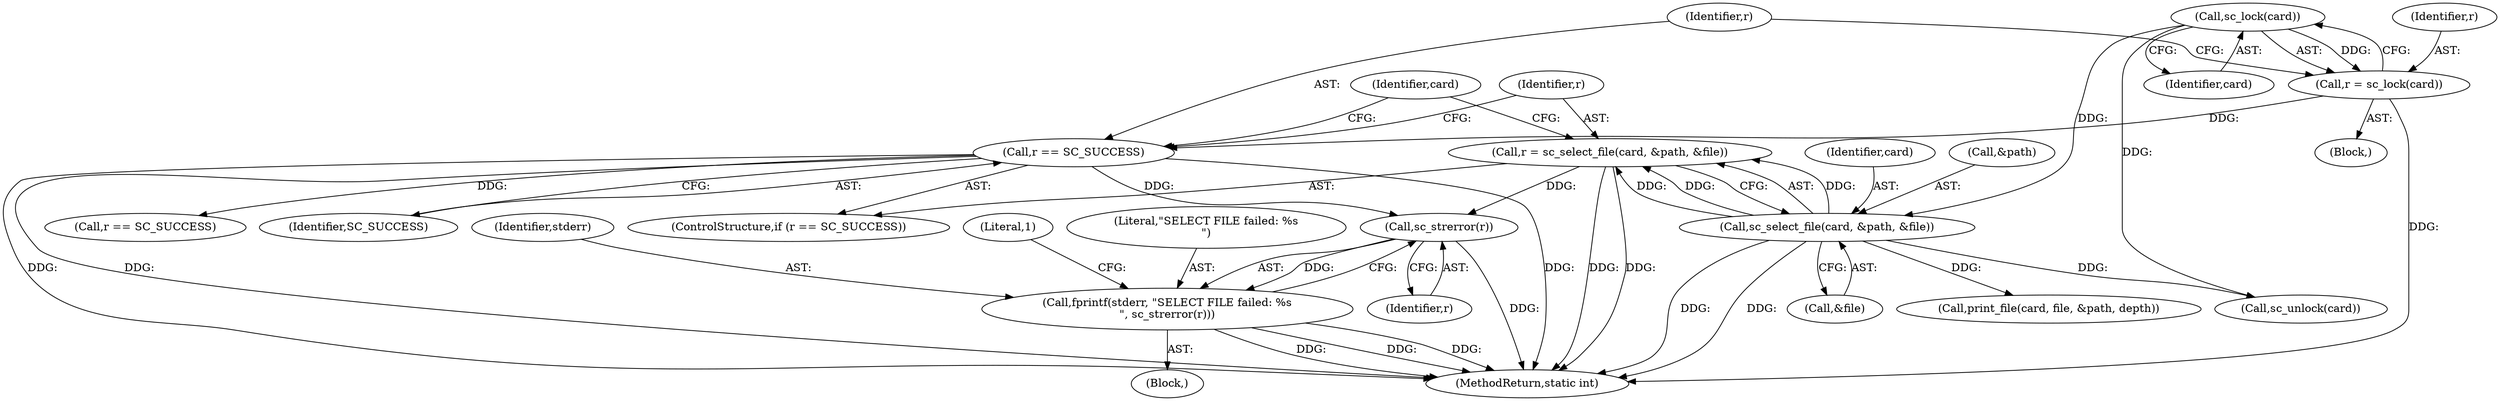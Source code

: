 digraph "0_OpenSC_8fe377e93b4b56060e5bbfb6f3142ceaeca744fa_22@API" {
"1000132" [label="(Call,sc_strerror(r))"];
"1000116" [label="(Call,r = sc_select_file(card, &path, &file))"];
"1000118" [label="(Call,sc_select_file(card, &path, &file))"];
"1000110" [label="(Call,sc_lock(card))"];
"1000113" [label="(Call,r == SC_SUCCESS)"];
"1000108" [label="(Call,r = sc_lock(card))"];
"1000129" [label="(Call,fprintf(stderr, \"SELECT FILE failed: %s\n\", sc_strerror(r)))"];
"1000118" [label="(Call,sc_select_file(card, &path, &file))"];
"1000130" [label="(Identifier,stderr)"];
"1000129" [label="(Call,fprintf(stderr, \"SELECT FILE failed: %s\n\", sc_strerror(r)))"];
"1000111" [label="(Identifier,card)"];
"1000113" [label="(Call,r == SC_SUCCESS)"];
"1000119" [label="(Identifier,card)"];
"1000114" [label="(Identifier,r)"];
"1000160" [label="(Call,r == SC_SUCCESS)"];
"1000244" [label="(MethodReturn,static int)"];
"1000132" [label="(Call,sc_strerror(r))"];
"1000125" [label="(Identifier,card)"];
"1000120" [label="(Call,&path)"];
"1000103" [label="(Block,)"];
"1000122" [label="(Call,&file)"];
"1000115" [label="(Identifier,SC_SUCCESS)"];
"1000117" [label="(Identifier,r)"];
"1000110" [label="(Call,sc_lock(card))"];
"1000135" [label="(Literal,1)"];
"1000124" [label="(Call,sc_unlock(card))"];
"1000128" [label="(Block,)"];
"1000136" [label="(Call,print_file(card, file, &path, depth))"];
"1000116" [label="(Call,r = sc_select_file(card, &path, &file))"];
"1000133" [label="(Identifier,r)"];
"1000109" [label="(Identifier,r)"];
"1000112" [label="(ControlStructure,if (r == SC_SUCCESS))"];
"1000131" [label="(Literal,\"SELECT FILE failed: %s\n\")"];
"1000108" [label="(Call,r = sc_lock(card))"];
"1000132" -> "1000129"  [label="AST: "];
"1000132" -> "1000133"  [label="CFG: "];
"1000133" -> "1000132"  [label="AST: "];
"1000129" -> "1000132"  [label="CFG: "];
"1000132" -> "1000244"  [label="DDG: "];
"1000132" -> "1000129"  [label="DDG: "];
"1000116" -> "1000132"  [label="DDG: "];
"1000113" -> "1000132"  [label="DDG: "];
"1000116" -> "1000112"  [label="AST: "];
"1000116" -> "1000118"  [label="CFG: "];
"1000117" -> "1000116"  [label="AST: "];
"1000118" -> "1000116"  [label="AST: "];
"1000125" -> "1000116"  [label="CFG: "];
"1000116" -> "1000244"  [label="DDG: "];
"1000116" -> "1000244"  [label="DDG: "];
"1000118" -> "1000116"  [label="DDG: "];
"1000118" -> "1000116"  [label="DDG: "];
"1000118" -> "1000116"  [label="DDG: "];
"1000118" -> "1000122"  [label="CFG: "];
"1000119" -> "1000118"  [label="AST: "];
"1000120" -> "1000118"  [label="AST: "];
"1000122" -> "1000118"  [label="AST: "];
"1000118" -> "1000244"  [label="DDG: "];
"1000118" -> "1000244"  [label="DDG: "];
"1000110" -> "1000118"  [label="DDG: "];
"1000118" -> "1000124"  [label="DDG: "];
"1000118" -> "1000136"  [label="DDG: "];
"1000110" -> "1000108"  [label="AST: "];
"1000110" -> "1000111"  [label="CFG: "];
"1000111" -> "1000110"  [label="AST: "];
"1000108" -> "1000110"  [label="CFG: "];
"1000110" -> "1000108"  [label="DDG: "];
"1000110" -> "1000124"  [label="DDG: "];
"1000113" -> "1000112"  [label="AST: "];
"1000113" -> "1000115"  [label="CFG: "];
"1000114" -> "1000113"  [label="AST: "];
"1000115" -> "1000113"  [label="AST: "];
"1000117" -> "1000113"  [label="CFG: "];
"1000125" -> "1000113"  [label="CFG: "];
"1000113" -> "1000244"  [label="DDG: "];
"1000113" -> "1000244"  [label="DDG: "];
"1000113" -> "1000244"  [label="DDG: "];
"1000108" -> "1000113"  [label="DDG: "];
"1000113" -> "1000160"  [label="DDG: "];
"1000108" -> "1000103"  [label="AST: "];
"1000109" -> "1000108"  [label="AST: "];
"1000114" -> "1000108"  [label="CFG: "];
"1000108" -> "1000244"  [label="DDG: "];
"1000129" -> "1000128"  [label="AST: "];
"1000130" -> "1000129"  [label="AST: "];
"1000131" -> "1000129"  [label="AST: "];
"1000135" -> "1000129"  [label="CFG: "];
"1000129" -> "1000244"  [label="DDG: "];
"1000129" -> "1000244"  [label="DDG: "];
"1000129" -> "1000244"  [label="DDG: "];
}
